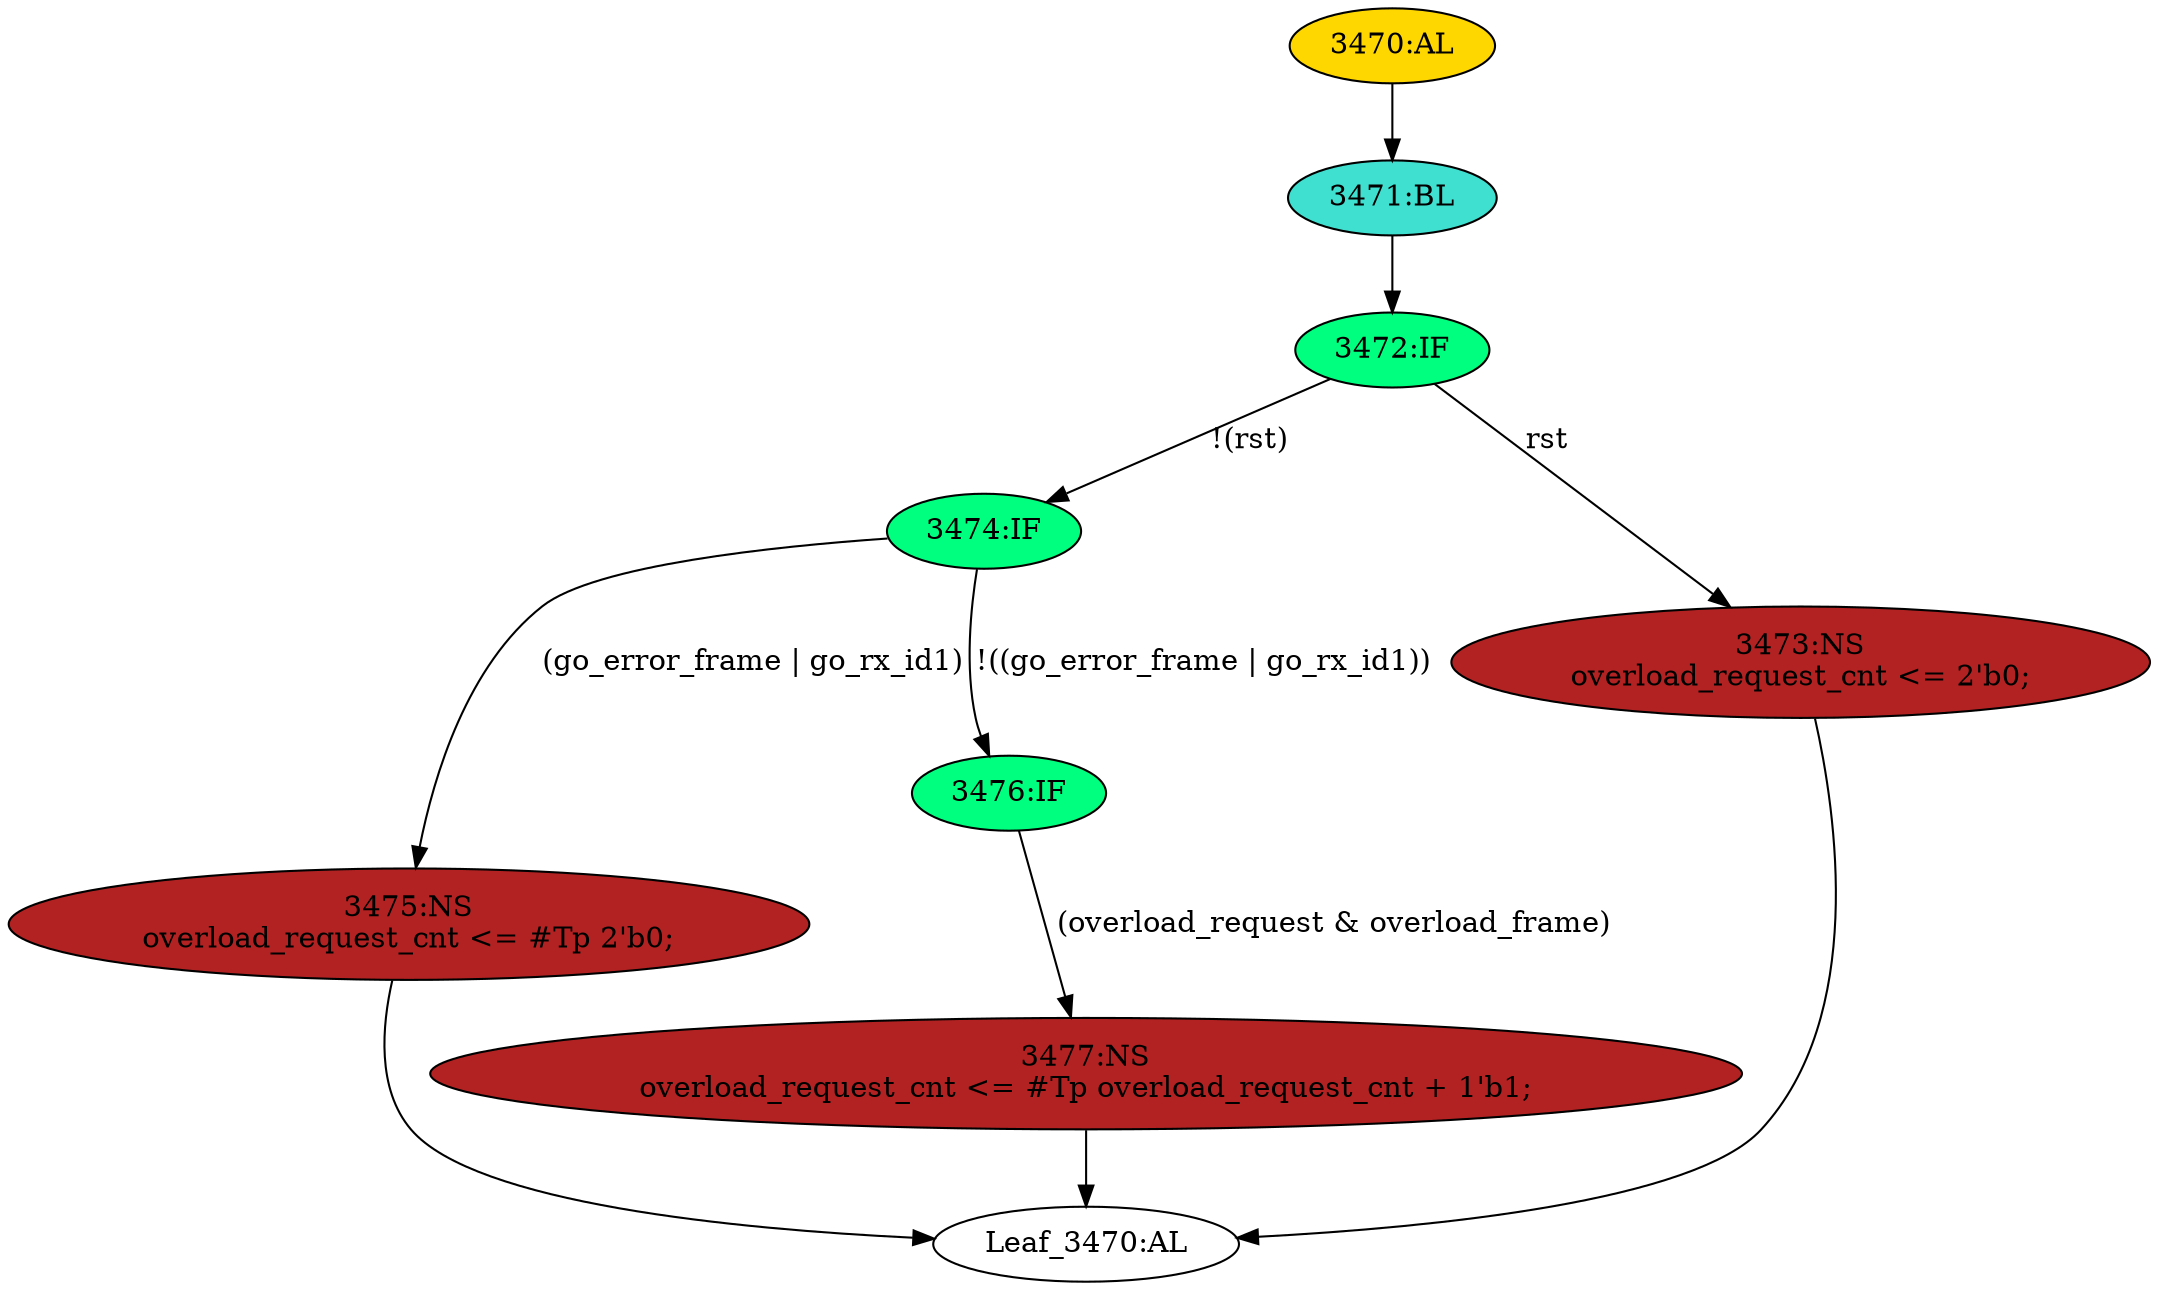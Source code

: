 strict digraph "" {
	node [label="\N"];
	"3474:IF"	 [ast="<pyverilog.vparser.ast.IfStatement object at 0x7f44f6b2c810>",
		fillcolor=springgreen,
		label="3474:IF",
		statements="[]",
		style=filled,
		typ=IfStatement];
	"3475:NS"	 [ast="<pyverilog.vparser.ast.NonblockingSubstitution object at 0x7f44f6b2cc90>",
		fillcolor=firebrick,
		label="3475:NS
overload_request_cnt <= #Tp 2'b0;",
		statements="[<pyverilog.vparser.ast.NonblockingSubstitution object at 0x7f44f6b2cc90>]",
		style=filled,
		typ=NonblockingSubstitution];
	"3474:IF" -> "3475:NS"	 [cond="['go_error_frame', 'go_rx_id1']",
		label="(go_error_frame | go_rx_id1)",
		lineno=3474];
	"3476:IF"	 [ast="<pyverilog.vparser.ast.IfStatement object at 0x7f44f6b2c850>",
		fillcolor=springgreen,
		label="3476:IF",
		statements="[]",
		style=filled,
		typ=IfStatement];
	"3474:IF" -> "3476:IF"	 [cond="['go_error_frame', 'go_rx_id1']",
		label="!((go_error_frame | go_rx_id1))",
		lineno=3474];
	"3470:AL"	 [ast="<pyverilog.vparser.ast.Always object at 0x7f44f6b2cf90>",
		clk_sens=True,
		fillcolor=gold,
		label="3470:AL",
		sens="['clk', 'rst']",
		statements="[]",
		style=filled,
		typ=Always,
		use_var="['overload_request', 'go_error_frame', 'overload_request_cnt', 'rst', 'overload_frame', 'go_rx_id1']"];
	"3471:BL"	 [ast="<pyverilog.vparser.ast.Block object at 0x7f44f6b37150>",
		fillcolor=turquoise,
		label="3471:BL",
		statements="[]",
		style=filled,
		typ=Block];
	"3470:AL" -> "3471:BL"	 [cond="[]",
		lineno=None];
	"Leaf_3470:AL"	 [def_var="['overload_request_cnt']",
		label="Leaf_3470:AL"];
	"3475:NS" -> "Leaf_3470:AL"	 [cond="[]",
		lineno=None];
	"3472:IF"	 [ast="<pyverilog.vparser.ast.IfStatement object at 0x7f44f6b37190>",
		fillcolor=springgreen,
		label="3472:IF",
		statements="[]",
		style=filled,
		typ=IfStatement];
	"3471:BL" -> "3472:IF"	 [cond="[]",
		lineno=None];
	"3473:NS"	 [ast="<pyverilog.vparser.ast.NonblockingSubstitution object at 0x7f44f6b371d0>",
		fillcolor=firebrick,
		label="3473:NS
overload_request_cnt <= 2'b0;",
		statements="[<pyverilog.vparser.ast.NonblockingSubstitution object at 0x7f44f6b371d0>]",
		style=filled,
		typ=NonblockingSubstitution];
	"3473:NS" -> "Leaf_3470:AL"	 [cond="[]",
		lineno=None];
	"3477:NS"	 [ast="<pyverilog.vparser.ast.NonblockingSubstitution object at 0x7f44f6b2c890>",
		fillcolor=firebrick,
		label="3477:NS
overload_request_cnt <= #Tp overload_request_cnt + 1'b1;",
		statements="[<pyverilog.vparser.ast.NonblockingSubstitution object at 0x7f44f6b2c890>]",
		style=filled,
		typ=NonblockingSubstitution];
	"3476:IF" -> "3477:NS"	 [cond="['overload_request', 'overload_frame']",
		label="(overload_request & overload_frame)",
		lineno=3476];
	"3472:IF" -> "3474:IF"	 [cond="['rst']",
		label="!(rst)",
		lineno=3472];
	"3472:IF" -> "3473:NS"	 [cond="['rst']",
		label=rst,
		lineno=3472];
	"3477:NS" -> "Leaf_3470:AL"	 [cond="[]",
		lineno=None];
}
